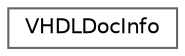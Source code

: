 digraph "Graphical Class Hierarchy"
{
 // INTERACTIVE_SVG=YES
 // LATEX_PDF_SIZE
  bgcolor="transparent";
  edge [fontname=Helvetica,fontsize=10,labelfontname=Helvetica,labelfontsize=10];
  node [fontname=Helvetica,fontsize=10,shape=box,height=0.2,width=0.4];
  rankdir="LR";
  Node0 [label="VHDLDocInfo",height=0.2,width=0.4,color="grey40", fillcolor="white", style="filled",URL="$d9/d20/struct_v_h_d_l_doc_info.html",tooltip=" "];
}
